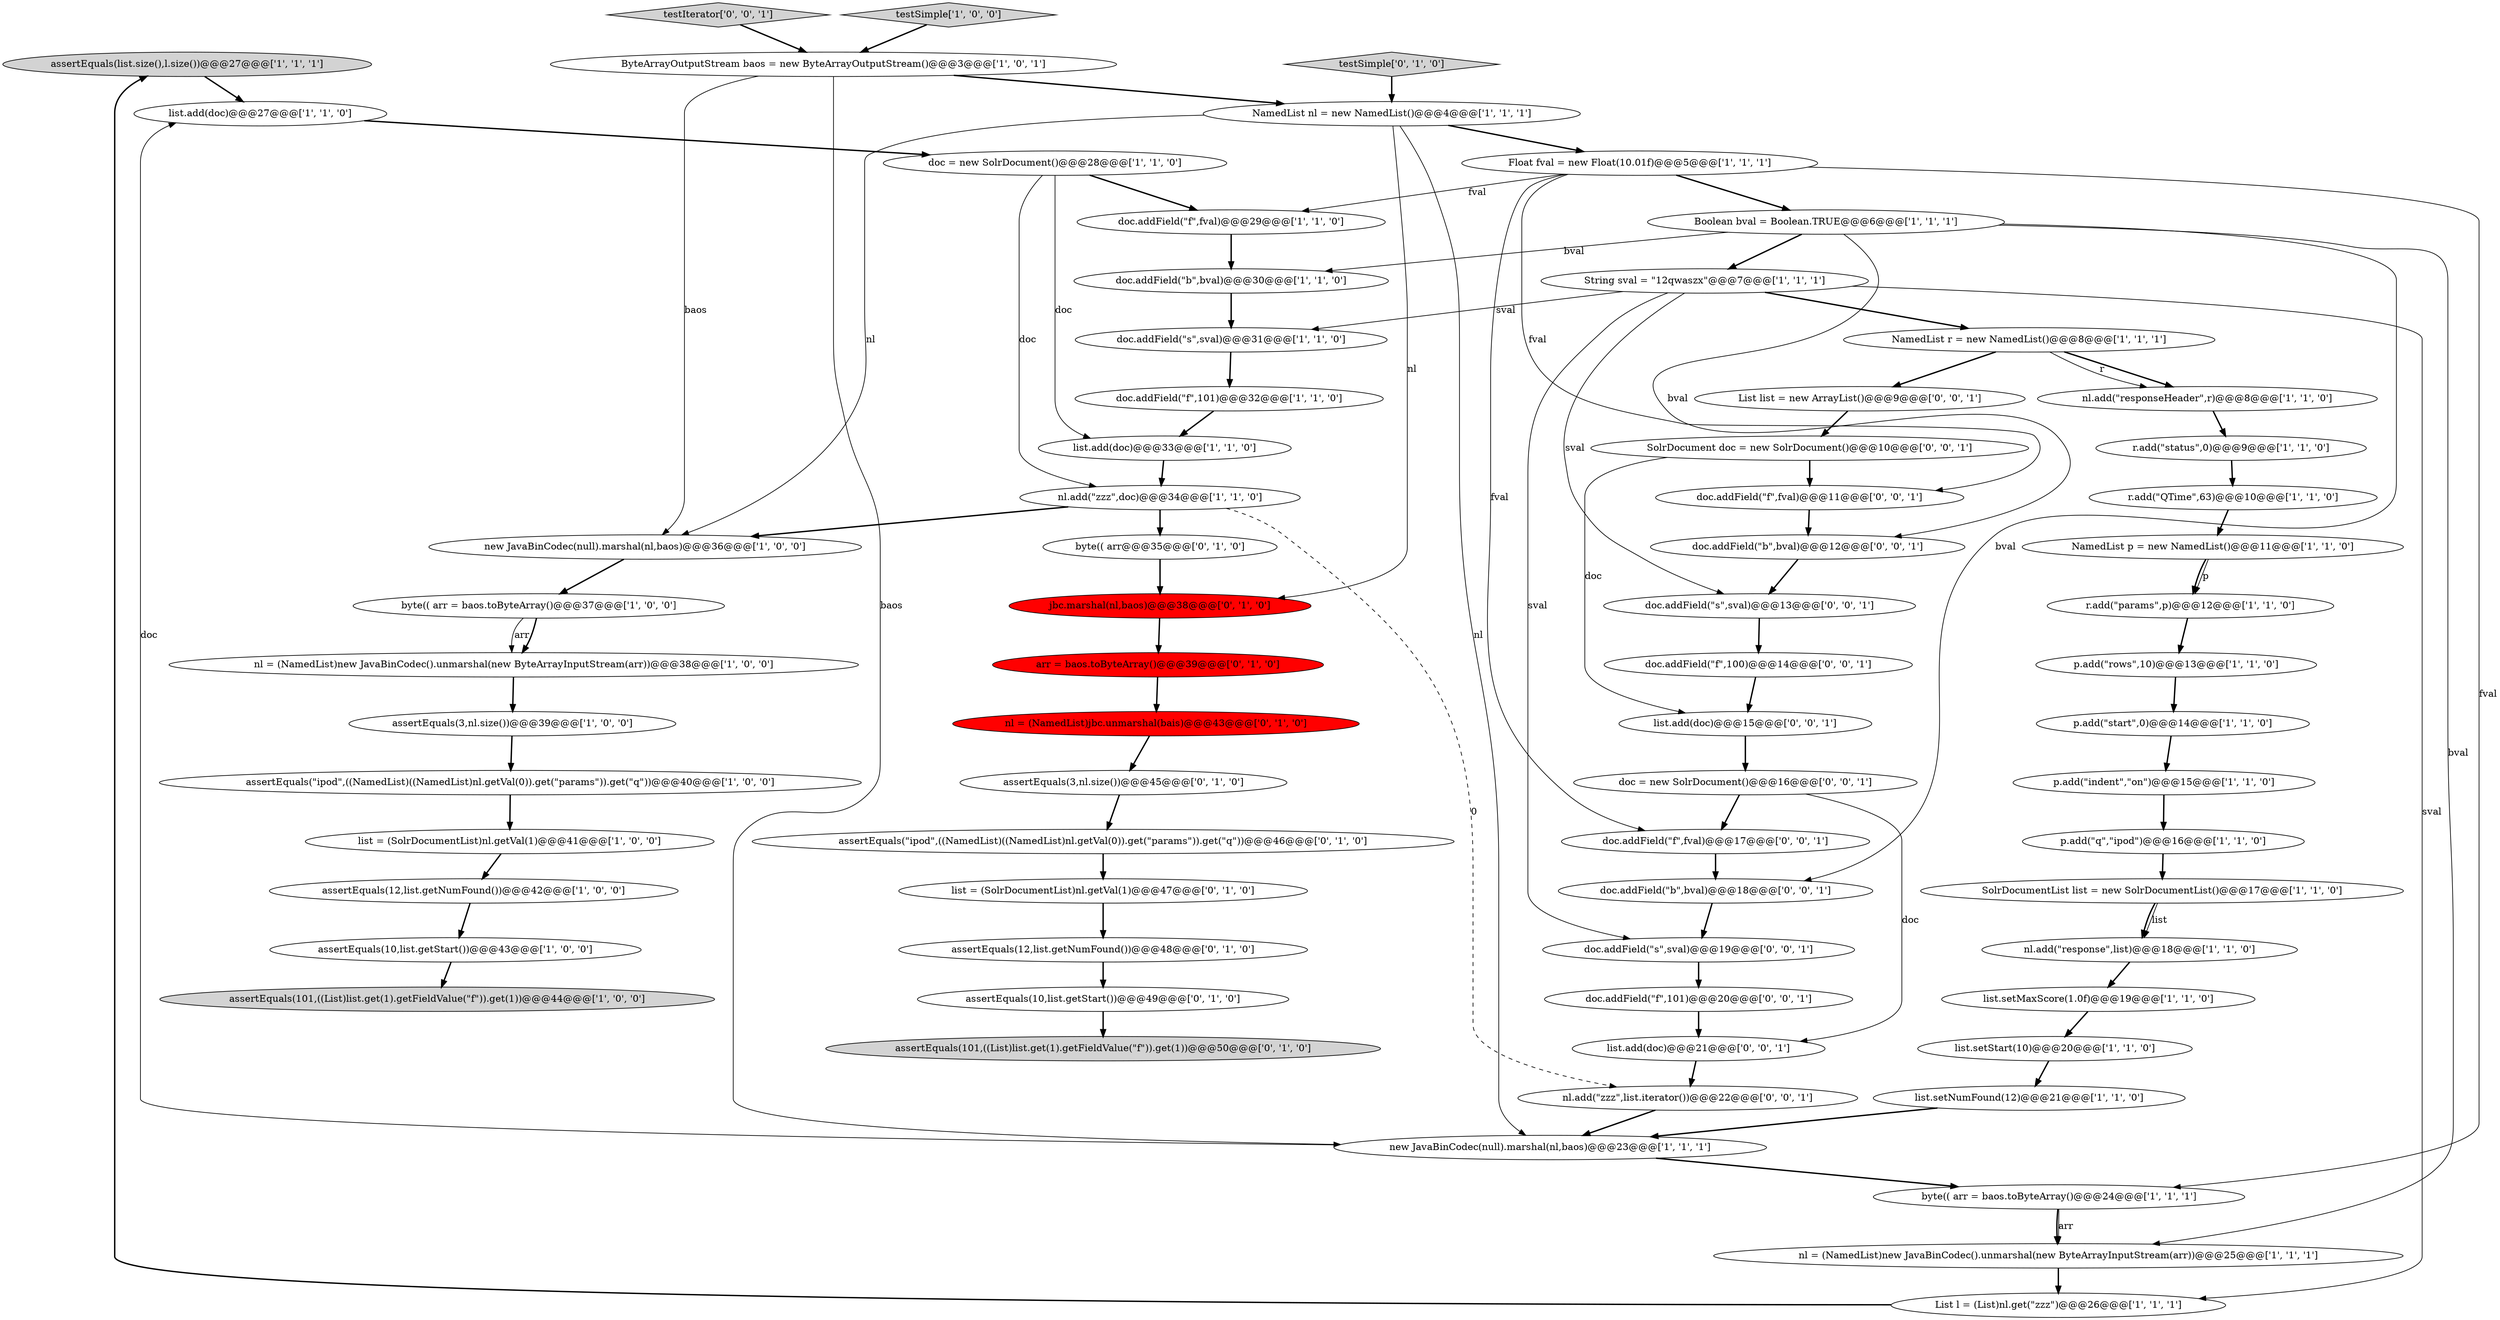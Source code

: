digraph {
19 [style = filled, label = "assertEquals(list.size(),l.size())@@@27@@@['1', '1', '1']", fillcolor = lightgray, shape = ellipse image = "AAA0AAABBB1BBB"];
12 [style = filled, label = "p.add(\"rows\",10)@@@13@@@['1', '1', '0']", fillcolor = white, shape = ellipse image = "AAA0AAABBB1BBB"];
38 [style = filled, label = "NamedList nl = new NamedList()@@@4@@@['1', '1', '1']", fillcolor = white, shape = ellipse image = "AAA0AAABBB1BBB"];
35 [style = filled, label = "nl.add(\"response\",list)@@@18@@@['1', '1', '0']", fillcolor = white, shape = ellipse image = "AAA0AAABBB1BBB"];
2 [style = filled, label = "doc.addField(\"s\",sval)@@@31@@@['1', '1', '0']", fillcolor = white, shape = ellipse image = "AAA0AAABBB1BBB"];
47 [style = filled, label = "assertEquals(101,((List)list.get(1).getFieldValue(\"f\")).get(1))@@@50@@@['0', '1', '0']", fillcolor = lightgray, shape = ellipse image = "AAA0AAABBB2BBB"];
43 [style = filled, label = "assertEquals(3,nl.size())@@@45@@@['0', '1', '0']", fillcolor = white, shape = ellipse image = "AAA0AAABBB2BBB"];
46 [style = filled, label = "assertEquals(10,list.getStart())@@@49@@@['0', '1', '0']", fillcolor = white, shape = ellipse image = "AAA0AAABBB2BBB"];
49 [style = filled, label = "assertEquals(\"ipod\",((NamedList)((NamedList)nl.getVal(0)).get(\"params\")).get(\"q\"))@@@46@@@['0', '1', '0']", fillcolor = white, shape = ellipse image = "AAA0AAABBB2BBB"];
61 [style = filled, label = "doc.addField(\"f\",100)@@@14@@@['0', '0', '1']", fillcolor = white, shape = ellipse image = "AAA0AAABBB3BBB"];
16 [style = filled, label = "list.add(doc)@@@33@@@['1', '1', '0']", fillcolor = white, shape = ellipse image = "AAA0AAABBB1BBB"];
58 [style = filled, label = "list.add(doc)@@@21@@@['0', '0', '1']", fillcolor = white, shape = ellipse image = "AAA0AAABBB3BBB"];
5 [style = filled, label = "nl.add(\"zzz\",doc)@@@34@@@['1', '1', '0']", fillcolor = white, shape = ellipse image = "AAA0AAABBB1BBB"];
8 [style = filled, label = "doc.addField(\"f\",101)@@@32@@@['1', '1', '0']", fillcolor = white, shape = ellipse image = "AAA0AAABBB1BBB"];
32 [style = filled, label = "List l = (List)nl.get(\"zzz\")@@@26@@@['1', '1', '1']", fillcolor = white, shape = ellipse image = "AAA0AAABBB1BBB"];
52 [style = filled, label = "nl = (NamedList)jbc.unmarshal(bais)@@@43@@@['0', '1', '0']", fillcolor = red, shape = ellipse image = "AAA1AAABBB2BBB"];
40 [style = filled, label = "new JavaBinCodec(null).marshal(nl,baos)@@@36@@@['1', '0', '0']", fillcolor = white, shape = ellipse image = "AAA0AAABBB1BBB"];
1 [style = filled, label = "list.setStart(10)@@@20@@@['1', '1', '0']", fillcolor = white, shape = ellipse image = "AAA0AAABBB1BBB"];
66 [style = filled, label = "list.add(doc)@@@15@@@['0', '0', '1']", fillcolor = white, shape = ellipse image = "AAA0AAABBB3BBB"];
22 [style = filled, label = "list.setNumFound(12)@@@21@@@['1', '1', '0']", fillcolor = white, shape = ellipse image = "AAA0AAABBB1BBB"];
42 [style = filled, label = "NamedList p = new NamedList()@@@11@@@['1', '1', '0']", fillcolor = white, shape = ellipse image = "AAA0AAABBB1BBB"];
6 [style = filled, label = "list = (SolrDocumentList)nl.getVal(1)@@@41@@@['1', '0', '0']", fillcolor = white, shape = ellipse image = "AAA0AAABBB1BBB"];
0 [style = filled, label = "p.add(\"indent\",\"on\")@@@15@@@['1', '1', '0']", fillcolor = white, shape = ellipse image = "AAA0AAABBB1BBB"];
14 [style = filled, label = "doc = new SolrDocument()@@@28@@@['1', '1', '0']", fillcolor = white, shape = ellipse image = "AAA0AAABBB1BBB"];
60 [style = filled, label = "doc.addField(\"b\",bval)@@@12@@@['0', '0', '1']", fillcolor = white, shape = ellipse image = "AAA0AAABBB3BBB"];
3 [style = filled, label = "Float fval = new Float(10.01f)@@@5@@@['1', '1', '1']", fillcolor = white, shape = ellipse image = "AAA0AAABBB1BBB"];
65 [style = filled, label = "doc.addField(\"s\",sval)@@@19@@@['0', '0', '1']", fillcolor = white, shape = ellipse image = "AAA0AAABBB3BBB"];
55 [style = filled, label = "testIterator['0', '0', '1']", fillcolor = lightgray, shape = diamond image = "AAA0AAABBB3BBB"];
64 [style = filled, label = "doc.addField(\"s\",sval)@@@13@@@['0', '0', '1']", fillcolor = white, shape = ellipse image = "AAA0AAABBB3BBB"];
20 [style = filled, label = "list.add(doc)@@@27@@@['1', '1', '0']", fillcolor = white, shape = ellipse image = "AAA0AAABBB1BBB"];
17 [style = filled, label = "p.add(\"start\",0)@@@14@@@['1', '1', '0']", fillcolor = white, shape = ellipse image = "AAA0AAABBB1BBB"];
51 [style = filled, label = "arr = baos.toByteArray()@@@39@@@['0', '1', '0']", fillcolor = red, shape = ellipse image = "AAA1AAABBB2BBB"];
48 [style = filled, label = "testSimple['0', '1', '0']", fillcolor = lightgray, shape = diamond image = "AAA0AAABBB2BBB"];
53 [style = filled, label = "jbc.marshal(nl,baos)@@@38@@@['0', '1', '0']", fillcolor = red, shape = ellipse image = "AAA1AAABBB2BBB"];
27 [style = filled, label = "new JavaBinCodec(null).marshal(nl,baos)@@@23@@@['1', '1', '1']", fillcolor = white, shape = ellipse image = "AAA0AAABBB1BBB"];
26 [style = filled, label = "assertEquals(12,list.getNumFound())@@@42@@@['1', '0', '0']", fillcolor = white, shape = ellipse image = "AAA0AAABBB1BBB"];
23 [style = filled, label = "r.add(\"status\",0)@@@9@@@['1', '1', '0']", fillcolor = white, shape = ellipse image = "AAA0AAABBB1BBB"];
36 [style = filled, label = "p.add(\"q\",\"ipod\")@@@16@@@['1', '1', '0']", fillcolor = white, shape = ellipse image = "AAA0AAABBB1BBB"];
10 [style = filled, label = "assertEquals(\"ipod\",((NamedList)((NamedList)nl.getVal(0)).get(\"params\")).get(\"q\"))@@@40@@@['1', '0', '0']", fillcolor = white, shape = ellipse image = "AAA0AAABBB1BBB"];
28 [style = filled, label = "byte(( arr = baos.toByteArray()@@@37@@@['1', '0', '0']", fillcolor = white, shape = ellipse image = "AAA0AAABBB1BBB"];
18 [style = filled, label = "r.add(\"params\",p)@@@12@@@['1', '1', '0']", fillcolor = white, shape = ellipse image = "AAA0AAABBB1BBB"];
13 [style = filled, label = "doc.addField(\"f\",fval)@@@29@@@['1', '1', '0']", fillcolor = white, shape = ellipse image = "AAA0AAABBB1BBB"];
24 [style = filled, label = "ByteArrayOutputStream baos = new ByteArrayOutputStream()@@@3@@@['1', '0', '1']", fillcolor = white, shape = ellipse image = "AAA0AAABBB1BBB"];
15 [style = filled, label = "nl = (NamedList)new JavaBinCodec().unmarshal(new ByteArrayInputStream(arr))@@@38@@@['1', '0', '0']", fillcolor = white, shape = ellipse image = "AAA0AAABBB1BBB"];
31 [style = filled, label = "byte(( arr = baos.toByteArray()@@@24@@@['1', '1', '1']", fillcolor = white, shape = ellipse image = "AAA0AAABBB1BBB"];
41 [style = filled, label = "NamedList r = new NamedList()@@@8@@@['1', '1', '1']", fillcolor = white, shape = ellipse image = "AAA0AAABBB1BBB"];
62 [style = filled, label = "doc = new SolrDocument()@@@16@@@['0', '0', '1']", fillcolor = white, shape = ellipse image = "AAA0AAABBB3BBB"];
21 [style = filled, label = "r.add(\"QTime\",63)@@@10@@@['1', '1', '0']", fillcolor = white, shape = ellipse image = "AAA0AAABBB1BBB"];
30 [style = filled, label = "doc.addField(\"b\",bval)@@@30@@@['1', '1', '0']", fillcolor = white, shape = ellipse image = "AAA0AAABBB1BBB"];
67 [style = filled, label = "doc.addField(\"f\",fval)@@@17@@@['0', '0', '1']", fillcolor = white, shape = ellipse image = "AAA0AAABBB3BBB"];
11 [style = filled, label = "Boolean bval = Boolean.TRUE@@@6@@@['1', '1', '1']", fillcolor = white, shape = ellipse image = "AAA0AAABBB1BBB"];
39 [style = filled, label = "testSimple['1', '0', '0']", fillcolor = lightgray, shape = diamond image = "AAA0AAABBB1BBB"];
50 [style = filled, label = "list = (SolrDocumentList)nl.getVal(1)@@@47@@@['0', '1', '0']", fillcolor = white, shape = ellipse image = "AAA0AAABBB2BBB"];
63 [style = filled, label = "doc.addField(\"f\",101)@@@20@@@['0', '0', '1']", fillcolor = white, shape = ellipse image = "AAA0AAABBB3BBB"];
68 [style = filled, label = "SolrDocument doc = new SolrDocument()@@@10@@@['0', '0', '1']", fillcolor = white, shape = ellipse image = "AAA0AAABBB3BBB"];
56 [style = filled, label = "List list = new ArrayList()@@@9@@@['0', '0', '1']", fillcolor = white, shape = ellipse image = "AAA0AAABBB3BBB"];
4 [style = filled, label = "list.setMaxScore(1.0f)@@@19@@@['1', '1', '0']", fillcolor = white, shape = ellipse image = "AAA0AAABBB1BBB"];
9 [style = filled, label = "SolrDocumentList list = new SolrDocumentList()@@@17@@@['1', '1', '0']", fillcolor = white, shape = ellipse image = "AAA0AAABBB1BBB"];
44 [style = filled, label = "byte(( arr@@@35@@@['0', '1', '0']", fillcolor = white, shape = ellipse image = "AAA0AAABBB2BBB"];
45 [style = filled, label = "assertEquals(12,list.getNumFound())@@@48@@@['0', '1', '0']", fillcolor = white, shape = ellipse image = "AAA0AAABBB2BBB"];
59 [style = filled, label = "doc.addField(\"b\",bval)@@@18@@@['0', '0', '1']", fillcolor = white, shape = ellipse image = "AAA0AAABBB3BBB"];
7 [style = filled, label = "assertEquals(101,((List)list.get(1).getFieldValue(\"f\")).get(1))@@@44@@@['1', '0', '0']", fillcolor = lightgray, shape = ellipse image = "AAA0AAABBB1BBB"];
37 [style = filled, label = "assertEquals(3,nl.size())@@@39@@@['1', '0', '0']", fillcolor = white, shape = ellipse image = "AAA0AAABBB1BBB"];
57 [style = filled, label = "doc.addField(\"f\",fval)@@@11@@@['0', '0', '1']", fillcolor = white, shape = ellipse image = "AAA0AAABBB3BBB"];
29 [style = filled, label = "assertEquals(10,list.getStart())@@@43@@@['1', '0', '0']", fillcolor = white, shape = ellipse image = "AAA0AAABBB1BBB"];
33 [style = filled, label = "String sval = \"12qwaszx\"@@@7@@@['1', '1', '1']", fillcolor = white, shape = ellipse image = "AAA0AAABBB1BBB"];
54 [style = filled, label = "nl.add(\"zzz\",list.iterator())@@@22@@@['0', '0', '1']", fillcolor = white, shape = ellipse image = "AAA0AAABBB3BBB"];
25 [style = filled, label = "nl = (NamedList)new JavaBinCodec().unmarshal(new ByteArrayInputStream(arr))@@@25@@@['1', '1', '1']", fillcolor = white, shape = ellipse image = "AAA0AAABBB1BBB"];
34 [style = filled, label = "nl.add(\"responseHeader\",r)@@@8@@@['1', '1', '0']", fillcolor = white, shape = ellipse image = "AAA0AAABBB1BBB"];
8->16 [style = bold, label=""];
24->40 [style = solid, label="baos"];
3->13 [style = solid, label="fval"];
3->67 [style = solid, label="fval"];
31->25 [style = solid, label="arr"];
61->66 [style = bold, label=""];
21->42 [style = bold, label=""];
54->27 [style = bold, label=""];
3->57 [style = solid, label="fval"];
39->24 [style = bold, label=""];
66->62 [style = bold, label=""];
11->60 [style = solid, label="bval"];
38->40 [style = solid, label="nl"];
3->31 [style = solid, label="fval"];
44->53 [style = bold, label=""];
9->35 [style = bold, label=""];
62->67 [style = bold, label=""];
33->2 [style = solid, label="sval"];
24->27 [style = solid, label="baos"];
50->45 [style = bold, label=""];
62->58 [style = solid, label="doc"];
11->33 [style = bold, label=""];
5->54 [style = dashed, label="0"];
36->9 [style = bold, label=""];
68->66 [style = solid, label="doc"];
19->20 [style = bold, label=""];
60->64 [style = bold, label=""];
3->11 [style = bold, label=""];
18->12 [style = bold, label=""];
27->31 [style = bold, label=""];
57->60 [style = bold, label=""];
33->41 [style = bold, label=""];
20->14 [style = bold, label=""];
24->38 [style = bold, label=""];
58->54 [style = bold, label=""];
0->36 [style = bold, label=""];
14->16 [style = solid, label="doc"];
28->15 [style = solid, label="arr"];
45->46 [style = bold, label=""];
38->27 [style = solid, label="nl"];
33->64 [style = solid, label="sval"];
56->68 [style = bold, label=""];
33->32 [style = solid, label="sval"];
31->25 [style = bold, label=""];
6->26 [style = bold, label=""];
14->5 [style = solid, label="doc"];
37->10 [style = bold, label=""];
12->17 [style = bold, label=""];
59->65 [style = bold, label=""];
32->19 [style = bold, label=""];
51->52 [style = bold, label=""];
10->6 [style = bold, label=""];
38->3 [style = bold, label=""];
49->50 [style = bold, label=""];
52->43 [style = bold, label=""];
17->0 [style = bold, label=""];
42->18 [style = solid, label="p"];
5->44 [style = bold, label=""];
27->20 [style = solid, label="doc"];
16->5 [style = bold, label=""];
64->61 [style = bold, label=""];
34->23 [style = bold, label=""];
4->1 [style = bold, label=""];
14->13 [style = bold, label=""];
11->30 [style = solid, label="bval"];
5->40 [style = bold, label=""];
9->35 [style = solid, label="list"];
15->37 [style = bold, label=""];
41->34 [style = bold, label=""];
65->63 [style = bold, label=""];
42->18 [style = bold, label=""];
28->15 [style = bold, label=""];
53->51 [style = bold, label=""];
38->53 [style = solid, label="nl"];
26->29 [style = bold, label=""];
25->32 [style = bold, label=""];
55->24 [style = bold, label=""];
41->56 [style = bold, label=""];
11->59 [style = solid, label="bval"];
11->25 [style = solid, label="bval"];
13->30 [style = bold, label=""];
40->28 [style = bold, label=""];
46->47 [style = bold, label=""];
35->4 [style = bold, label=""];
68->57 [style = bold, label=""];
1->22 [style = bold, label=""];
63->58 [style = bold, label=""];
41->34 [style = solid, label="r"];
48->38 [style = bold, label=""];
23->21 [style = bold, label=""];
22->27 [style = bold, label=""];
29->7 [style = bold, label=""];
43->49 [style = bold, label=""];
30->2 [style = bold, label=""];
2->8 [style = bold, label=""];
33->65 [style = solid, label="sval"];
67->59 [style = bold, label=""];
}
